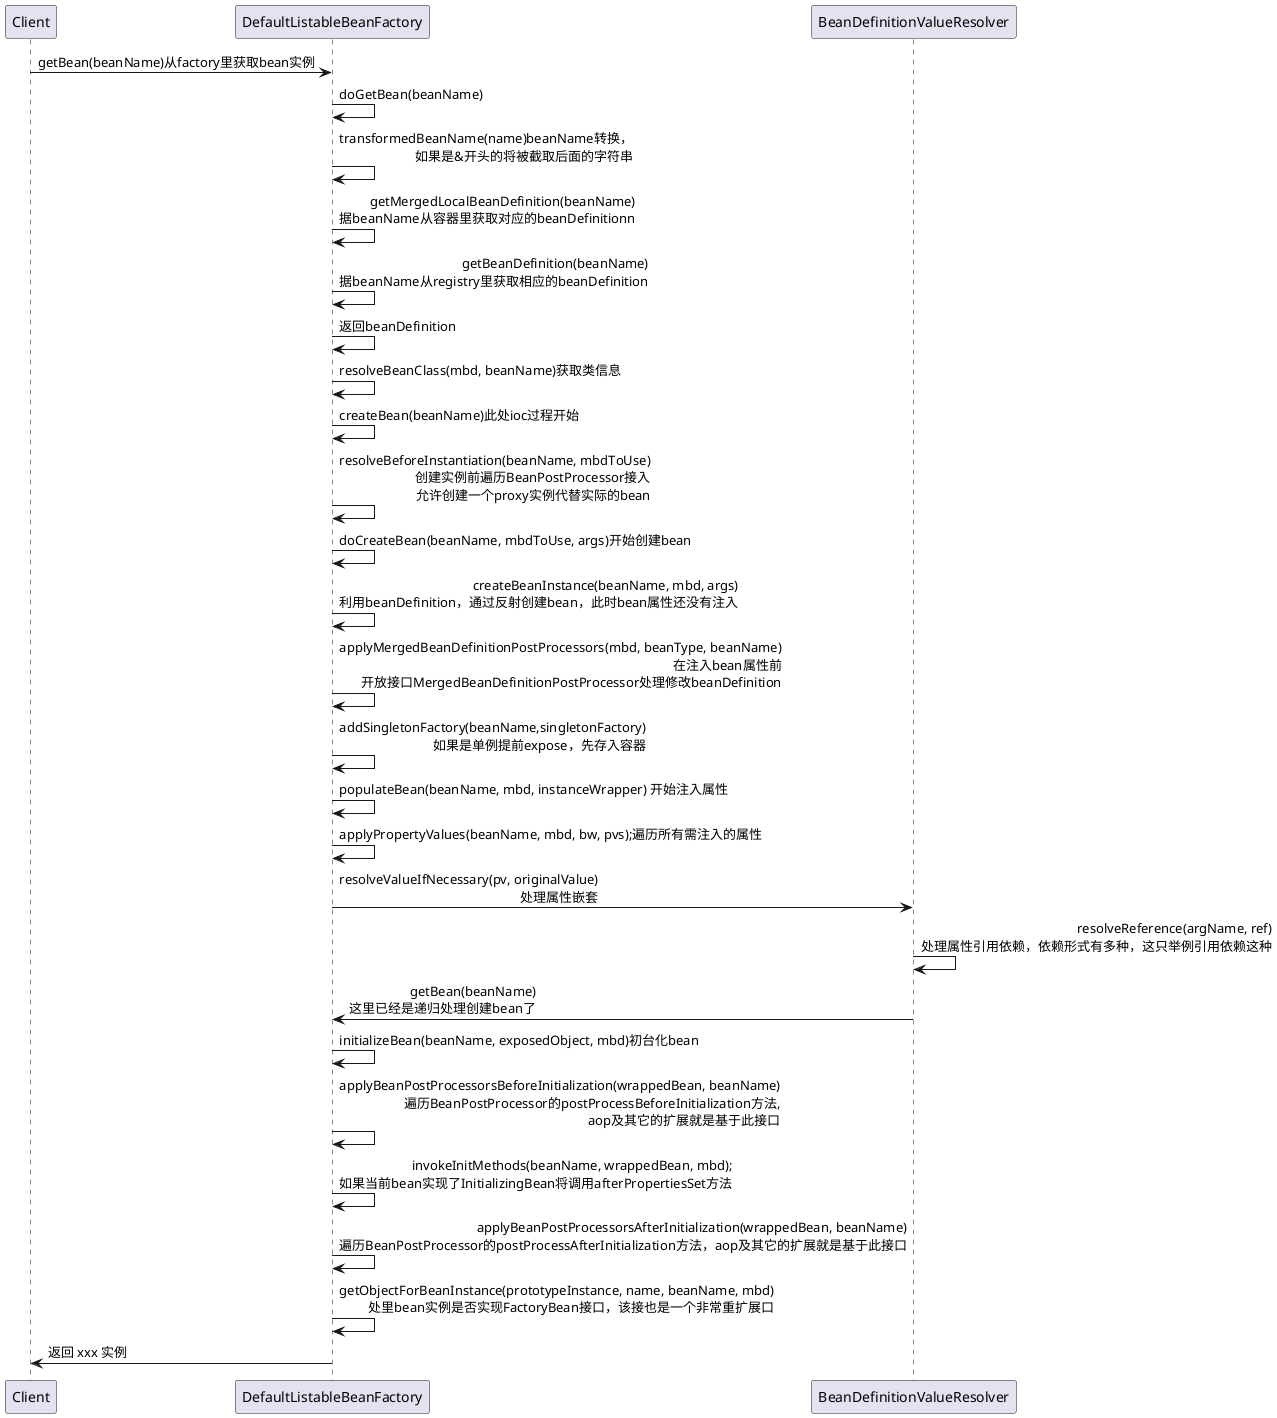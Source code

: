 
@startuml

Client -> DefaultListableBeanFactory: getBean(beanName)从factory里获取bean实例
DefaultListableBeanFactory -> DefaultListableBeanFactory: doGetBean(beanName)
DefaultListableBeanFactory -> DefaultListableBeanFactory:transformedBeanName(name)beanName转换，\r如果是&开头的将被截取后面的字符串
DefaultListableBeanFactory -> DefaultListableBeanFactory:getMergedLocalBeanDefinition(beanName)\r据beanName从容器里获取对应的beanDefinitionn
DefaultListableBeanFactory -> DefaultListableBeanFactory: getBeanDefinition(beanName)\r据beanName从registry里获取相应的beanDefinition
DefaultListableBeanFactory -> DefaultListableBeanFactory: 返回beanDefinition
DefaultListableBeanFactory-> DefaultListableBeanFactory:resolveBeanClass(mbd, beanName)获取类信息
DefaultListableBeanFactory -> DefaultListableBeanFactory: createBean(beanName)此处ioc过程开始
DefaultListableBeanFactory -> DefaultListableBeanFactory: resolveBeforeInstantiation(beanName, mbdToUse)\r创建实例前遍历BeanPostProcessor接入\r允许创建一个proxy实例代替实际的bean
DefaultListableBeanFactory -> DefaultListableBeanFactory:doCreateBean(beanName, mbdToUse, args)开始创建bean
DefaultListableBeanFactory -> DefaultListableBeanFactory:createBeanInstance(beanName, mbd, args)\r利用beanDefinition，通过反射创建bean，此时bean属性还没有注入
DefaultListableBeanFactory -> DefaultListableBeanFactory: applyMergedBeanDefinitionPostProcessors(mbd, beanType, beanName)\r在注入bean属性前\r开放接口MergedBeanDefinitionPostProcessor处理修改beanDefinition
DefaultListableBeanFactory -> DefaultListableBeanFactory: addSingletonFactory(beanName,singletonFactory)\r如果是单例提前expose，先存入容器
DefaultListableBeanFactory -> DefaultListableBeanFactory: populateBean(beanName, mbd, instanceWrapper) 开始注入属性
DefaultListableBeanFactory -> DefaultListableBeanFactory: applyPropertyValues(beanName, mbd, bw, pvs);遍历所有需注入的属性
DefaultListableBeanFactory -> BeanDefinitionValueResolver: resolveValueIfNecessary(pv, originalValue)\r处理属性嵌套
BeanDefinitionValueResolver -> BeanDefinitionValueResolver: resolveReference(argName, ref)\r处理属性引用依赖，依赖形式有多种，这只举例引用依赖这种
BeanDefinitionValueResolver -> DefaultListableBeanFactory:getBean(beanName)\r这里已经是递归处理创建bean了
DefaultListableBeanFactory -> DefaultListableBeanFactory: initializeBean(beanName, exposedObject, mbd)初台化bean
DefaultListableBeanFactory -> DefaultListableBeanFactory: applyBeanPostProcessorsBeforeInitialization(wrappedBean, beanName)\r遍历BeanPostProcessor的postProcessBeforeInitialization方法,\r aop及其它的扩展就是基于此接口
DefaultListableBeanFactory -> DefaultListableBeanFactory: invokeInitMethods(beanName, wrappedBean, mbd);\r如果当前bean实现了InitializingBean将调用afterPropertiesSet方法
DefaultListableBeanFactory -> DefaultListableBeanFactory: applyBeanPostProcessorsAfterInitialization(wrappedBean, beanName)\r遍历BeanPostProcessor的postProcessAfterInitialization方法，aop及其它的扩展就是基于此接口
DefaultListableBeanFactory -> DefaultListableBeanFactory:getObjectForBeanInstance(prototypeInstance, name, beanName, mbd)\r处里bean实例是否实现FactoryBean接口，该接也是一个非常重扩展口
DefaultListableBeanFactory -> Client: 返回 xxx 实例

@enduml